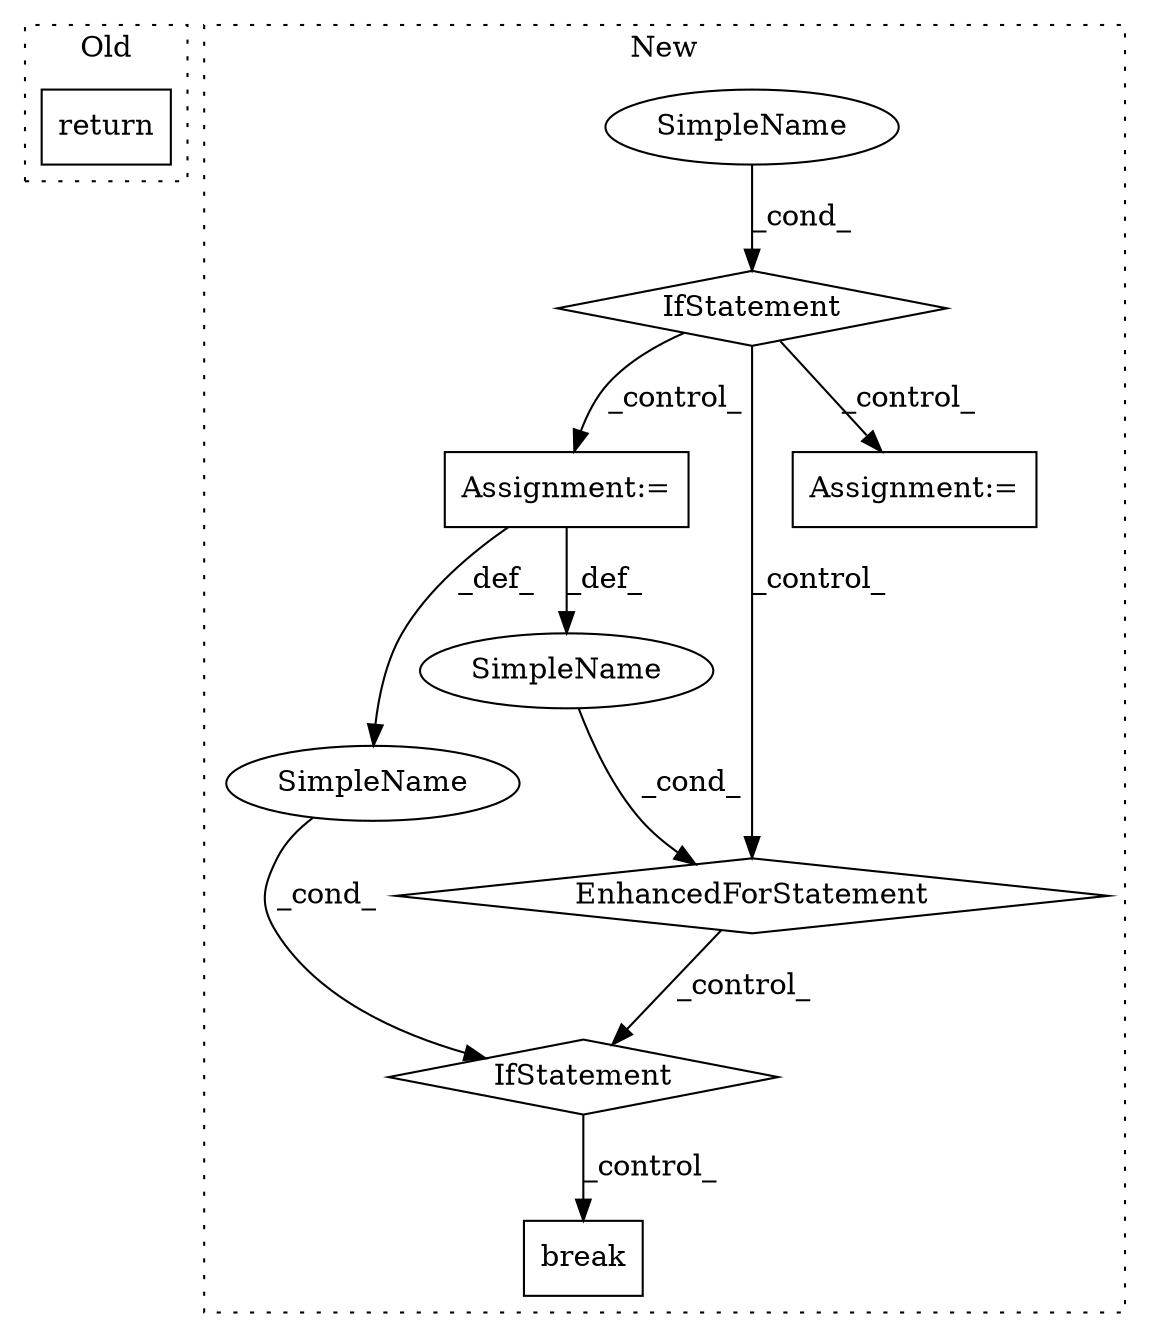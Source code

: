 digraph G {
subgraph cluster0 {
1 [label="return" a="41" s="22104" l="7" shape="box"];
label = "Old";
style="dotted";
}
subgraph cluster1 {
2 [label="break" a="10" s="24104" l="6" shape="box"];
3 [label="IfStatement" a="25" s="23998,24055" l="4,2" shape="diamond"];
4 [label="SimpleName" a="42" s="" l="" shape="ellipse"];
5 [label="Assignment:=" a="7" s="23886,23986" l="57,2" shape="box"];
6 [label="SimpleName" a="42" s="23947" l="5" shape="ellipse"];
7 [label="EnhancedForStatement" a="70" s="23886,23986" l="57,2" shape="diamond"];
8 [label="SimpleName" a="42" s="" l="" shape="ellipse"];
9 [label="Assignment:=" a="7" s="24195" l="1" shape="box"];
10 [label="IfStatement" a="25" s="23546,23687" l="4,2" shape="diamond"];
label = "New";
style="dotted";
}
3 -> 2 [label="_control_"];
4 -> 3 [label="_cond_"];
5 -> 6 [label="_def_"];
5 -> 4 [label="_def_"];
6 -> 7 [label="_cond_"];
7 -> 3 [label="_control_"];
8 -> 10 [label="_cond_"];
10 -> 7 [label="_control_"];
10 -> 5 [label="_control_"];
10 -> 9 [label="_control_"];
}